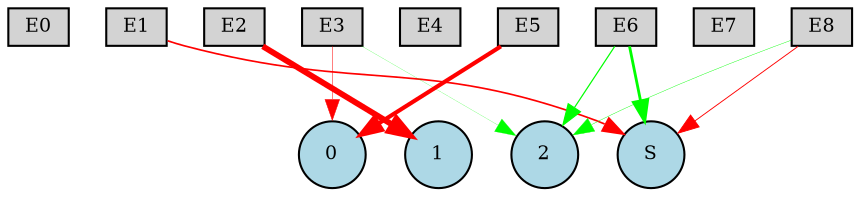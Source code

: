 digraph {
	node [fontsize=9 height=0.2 shape=circle width=0.2]
	subgraph inputs {
		node [shape=box style=filled]
		rank=source
		E0 [fillcolor=lightgray]
		E1 [fillcolor=lightgray]
		E0 -> E1 [style=invis]
		E2 [fillcolor=lightgray]
		E1 -> E2 [style=invis]
		E3 [fillcolor=lightgray]
		E2 -> E3 [style=invis]
		E4 [fillcolor=lightgray]
		E3 -> E4 [style=invis]
		E5 [fillcolor=lightgray]
		E4 -> E5 [style=invis]
		E6 [fillcolor=lightgray]
		E5 -> E6 [style=invis]
		E7 [fillcolor=lightgray]
		E6 -> E7 [style=invis]
		E8 [fillcolor=lightgray]
		E7 -> E8 [style=invis]
	}
	subgraph outputs {
		node [style=filled]
		rank=sink
		0 [fillcolor=lightblue fontsize=9 height=0.2 shape=circle width=0.2]
		1 [fillcolor=lightblue fontsize=9 height=0.2 shape=circle width=0.2]
		0 -> 1 [style=invis]
		2 [fillcolor=lightblue fontsize=9 height=0.2 shape=circle width=0.2]
		1 -> 2 [style=invis]
		S [fillcolor=lightblue fontsize=9 height=0.2 shape=circle width=0.2]
		2 -> S [style=invis]
	}
	E1 -> S [color=red penwidth=0.8056526081782227 style=solid]
	E6 -> 2 [color=green penwidth=0.5826442741814974 style=solid]
	E2 -> 1 [color=red penwidth=2.8181926589971975 style=solid]
	E5 -> 0 [color=red penwidth=1.9976857324950203 style=solid]
	E8 -> S [color=red penwidth=0.4403626230930131 style=solid]
	E6 -> S [color=green penwidth=1.357350385924629 style=solid]
	E8 -> 2 [color=green penwidth=0.19925320781051442 style=solid]
	E3 -> 0 [color=red penwidth=0.23898473388230956 style=solid]
	E3 -> 2 [color=green penwidth=0.10132325877795786 style=solid]
}
